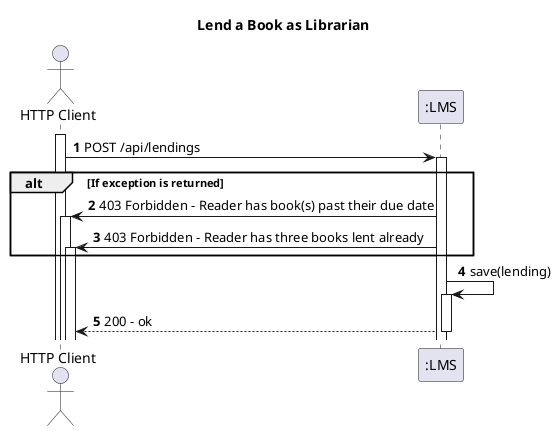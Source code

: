 @startuml
'https://plantuml.com/sequence-diagram
autoactivate on
autonumber

title Lend a Book as Librarian

actor "HTTP Client" as Anonymous
participant ":LMS" as System


activate Anonymous

Anonymous -> System: POST /api/lendings

alt If exception is returned
    System -> Anonymous: 403 Forbidden - Reader has book(s) past their due date
    System -> Anonymous: 403 Forbidden - Reader has three books lent already
end

System -> System: save(lending)
System --> Anonymous: 200 - ok

@enduml
